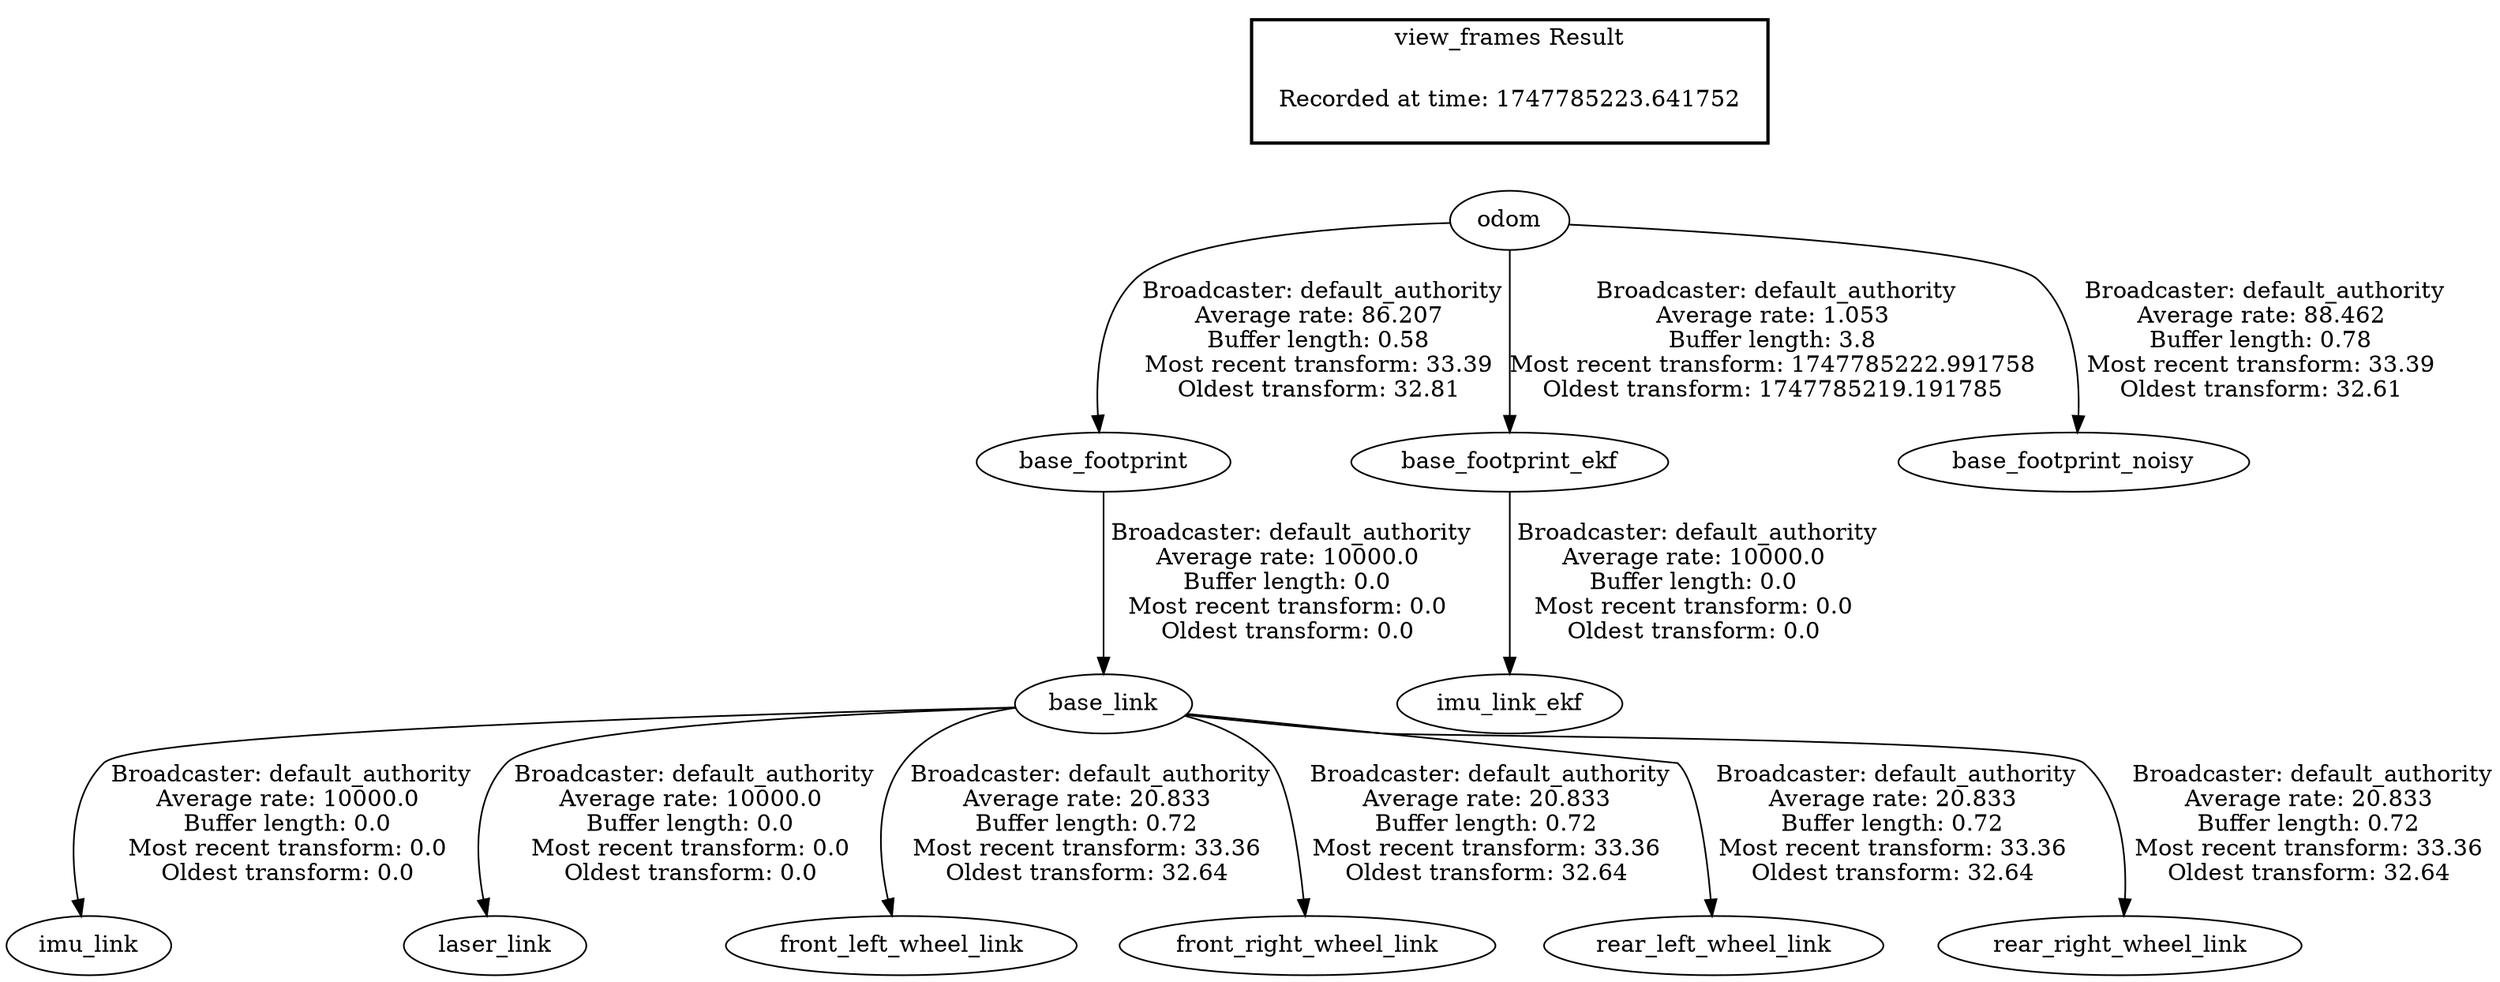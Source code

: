 digraph G {
"base_footprint" -> "base_link"[label=" Broadcaster: default_authority\nAverage rate: 10000.0\nBuffer length: 0.0\nMost recent transform: 0.0\nOldest transform: 0.0\n"];
"odom" -> "base_footprint"[label=" Broadcaster: default_authority\nAverage rate: 86.207\nBuffer length: 0.58\nMost recent transform: 33.39\nOldest transform: 32.81\n"];
"base_link" -> "imu_link"[label=" Broadcaster: default_authority\nAverage rate: 10000.0\nBuffer length: 0.0\nMost recent transform: 0.0\nOldest transform: 0.0\n"];
"base_link" -> "laser_link"[label=" Broadcaster: default_authority\nAverage rate: 10000.0\nBuffer length: 0.0\nMost recent transform: 0.0\nOldest transform: 0.0\n"];
"base_footprint_ekf" -> "imu_link_ekf"[label=" Broadcaster: default_authority\nAverage rate: 10000.0\nBuffer length: 0.0\nMost recent transform: 0.0\nOldest transform: 0.0\n"];
"odom" -> "base_footprint_ekf"[label=" Broadcaster: default_authority\nAverage rate: 1.053\nBuffer length: 3.8\nMost recent transform: 1747785222.991758\nOldest transform: 1747785219.191785\n"];
"odom" -> "base_footprint_noisy"[label=" Broadcaster: default_authority\nAverage rate: 88.462\nBuffer length: 0.78\nMost recent transform: 33.39\nOldest transform: 32.61\n"];
"base_link" -> "front_left_wheel_link"[label=" Broadcaster: default_authority\nAverage rate: 20.833\nBuffer length: 0.72\nMost recent transform: 33.36\nOldest transform: 32.64\n"];
"base_link" -> "front_right_wheel_link"[label=" Broadcaster: default_authority\nAverage rate: 20.833\nBuffer length: 0.72\nMost recent transform: 33.36\nOldest transform: 32.64\n"];
"base_link" -> "rear_left_wheel_link"[label=" Broadcaster: default_authority\nAverage rate: 20.833\nBuffer length: 0.72\nMost recent transform: 33.36\nOldest transform: 32.64\n"];
"base_link" -> "rear_right_wheel_link"[label=" Broadcaster: default_authority\nAverage rate: 20.833\nBuffer length: 0.72\nMost recent transform: 33.36\nOldest transform: 32.64\n"];
edge [style=invis];
 subgraph cluster_legend { style=bold; color=black; label ="view_frames Result";
"Recorded at time: 1747785223.641752"[ shape=plaintext ] ;
}->"odom";
}